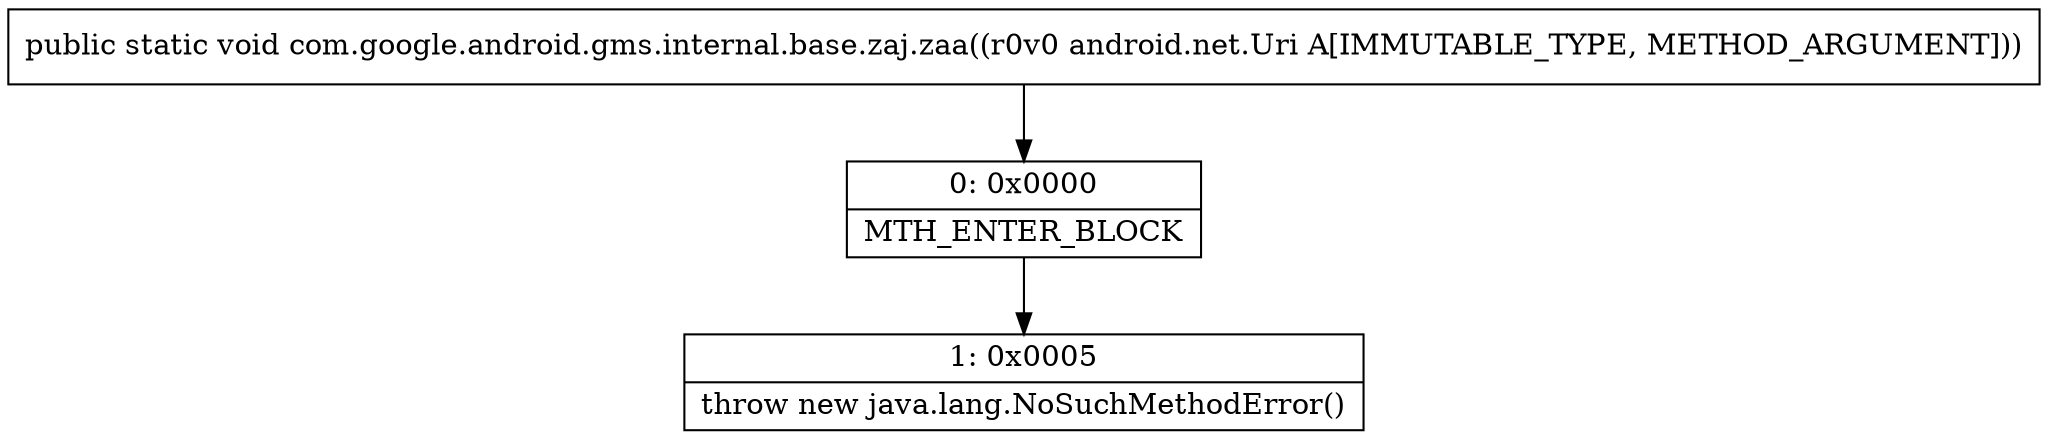 digraph "CFG forcom.google.android.gms.internal.base.zaj.zaa(Landroid\/net\/Uri;)V" {
Node_0 [shape=record,label="{0\:\ 0x0000|MTH_ENTER_BLOCK\l}"];
Node_1 [shape=record,label="{1\:\ 0x0005|throw new java.lang.NoSuchMethodError()\l}"];
MethodNode[shape=record,label="{public static void com.google.android.gms.internal.base.zaj.zaa((r0v0 android.net.Uri A[IMMUTABLE_TYPE, METHOD_ARGUMENT])) }"];
MethodNode -> Node_0;
Node_0 -> Node_1;
}


